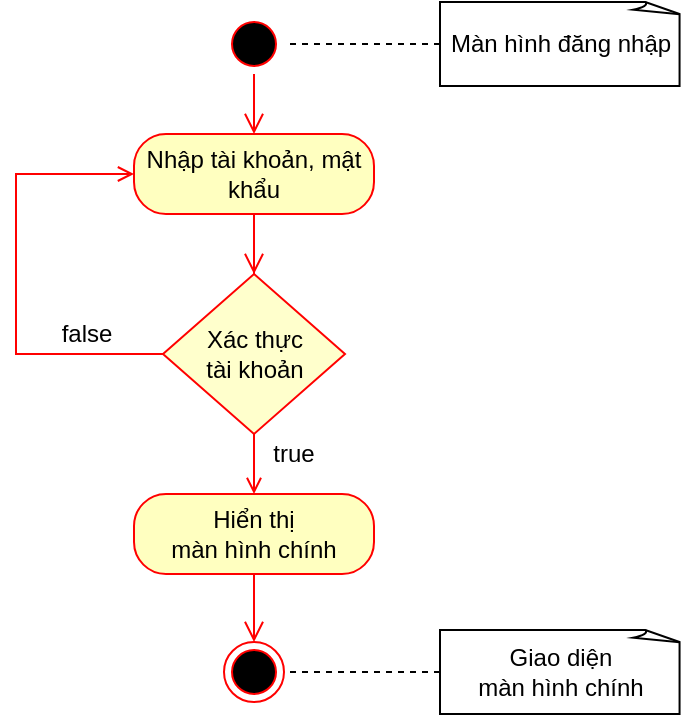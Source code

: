 <mxfile version="14.2.7" type="github" pages="4">
  <diagram id="SXfDxzFWt6EPNgV6SbXH" name="Đăng nhập">
    <mxGraphModel dx="813" dy="435" grid="0" gridSize="10" guides="1" tooltips="1" connect="1" arrows="1" fold="1" page="1" pageScale="1" pageWidth="827" pageHeight="1169" math="0" shadow="0">
      <root>
        <mxCell id="0" />
        <mxCell id="1" parent="0" />
        <mxCell id="aVLMBq3iaSL3DEeVHCtI-1" value="" style="ellipse;html=1;shape=startState;fillColor=#000000;strokeColor=#ff0000;" parent="1" vertex="1">
          <mxGeometry x="384" y="90" width="30" height="30" as="geometry" />
        </mxCell>
        <mxCell id="aVLMBq3iaSL3DEeVHCtI-2" value="" style="edgeStyle=orthogonalEdgeStyle;html=1;verticalAlign=bottom;endArrow=open;endSize=8;strokeColor=#ff0000;entryX=0.5;entryY=0;entryDx=0;entryDy=0;" parent="1" source="aVLMBq3iaSL3DEeVHCtI-1" target="aVLMBq3iaSL3DEeVHCtI-3" edge="1">
          <mxGeometry relative="1" as="geometry">
            <mxPoint x="399" y="120" as="targetPoint" />
          </mxGeometry>
        </mxCell>
        <mxCell id="aVLMBq3iaSL3DEeVHCtI-3" value="Nhập tài khoản, mật khẩu" style="rounded=1;whiteSpace=wrap;html=1;arcSize=40;fontColor=#000000;fillColor=#ffffc0;strokeColor=#ff0000;" parent="1" vertex="1">
          <mxGeometry x="339" y="150" width="120" height="40" as="geometry" />
        </mxCell>
        <mxCell id="aVLMBq3iaSL3DEeVHCtI-4" value="" style="edgeStyle=orthogonalEdgeStyle;html=1;verticalAlign=bottom;endArrow=open;endSize=8;strokeColor=#ff0000;" parent="1" source="aVLMBq3iaSL3DEeVHCtI-3" edge="1">
          <mxGeometry relative="1" as="geometry">
            <mxPoint x="399" y="220" as="targetPoint" />
          </mxGeometry>
        </mxCell>
        <mxCell id="aVLMBq3iaSL3DEeVHCtI-10" style="edgeStyle=orthogonalEdgeStyle;rounded=0;orthogonalLoop=1;jettySize=auto;html=1;endArrow=open;endFill=0;strokeColor=#FF0000;" parent="1" source="aVLMBq3iaSL3DEeVHCtI-9" target="aVLMBq3iaSL3DEeVHCtI-3" edge="1">
          <mxGeometry relative="1" as="geometry">
            <Array as="points">
              <mxPoint x="399" y="260" />
              <mxPoint x="280" y="260" />
              <mxPoint x="280" y="140" />
            </Array>
          </mxGeometry>
        </mxCell>
        <mxCell id="aVLMBq3iaSL3DEeVHCtI-15" style="edgeStyle=orthogonalEdgeStyle;rounded=0;orthogonalLoop=1;jettySize=auto;html=1;endArrow=open;endFill=0;strokeColor=#FF0000;" parent="1" edge="1">
          <mxGeometry relative="1" as="geometry">
            <mxPoint x="399" y="200" as="sourcePoint" />
            <mxPoint x="399" y="330" as="targetPoint" />
          </mxGeometry>
        </mxCell>
        <mxCell id="aVLMBq3iaSL3DEeVHCtI-9" value="&lt;div&gt;Xác thực&lt;/div&gt;&lt;div&gt;tài khoản&lt;/div&gt;" style="rhombus;whiteSpace=wrap;html=1;strokeColor=#FF0000;fillColor=#FFFFCC;" parent="1" vertex="1">
          <mxGeometry x="353.5" y="220" width="91" height="80" as="geometry" />
        </mxCell>
        <mxCell id="aVLMBq3iaSL3DEeVHCtI-12" value="false" style="text;html=1;strokeColor=none;fillColor=none;align=center;verticalAlign=middle;whiteSpace=wrap;rounded=0;" parent="1" vertex="1">
          <mxGeometry x="280" y="240" width="71" height="20" as="geometry" />
        </mxCell>
        <mxCell id="aVLMBq3iaSL3DEeVHCtI-16" value="true" style="text;html=1;strokeColor=none;fillColor=none;align=center;verticalAlign=middle;whiteSpace=wrap;rounded=0;" parent="1" vertex="1">
          <mxGeometry x="399" y="300" width="40" height="20" as="geometry" />
        </mxCell>
        <mxCell id="aVLMBq3iaSL3DEeVHCtI-17" value="&lt;div&gt;Hiển thị&lt;/div&gt;&lt;div&gt;màn hình chính&lt;/div&gt;" style="rounded=1;whiteSpace=wrap;html=1;arcSize=40;fontColor=#000000;fillColor=#ffffc0;strokeColor=#ff0000;" parent="1" vertex="1">
          <mxGeometry x="339" y="330" width="120" height="40" as="geometry" />
        </mxCell>
        <mxCell id="aVLMBq3iaSL3DEeVHCtI-18" value="" style="edgeStyle=orthogonalEdgeStyle;html=1;verticalAlign=bottom;endArrow=open;endSize=8;strokeColor=#ff0000;entryX=0.5;entryY=0;entryDx=0;entryDy=0;" parent="1" source="aVLMBq3iaSL3DEeVHCtI-17" target="aVLMBq3iaSL3DEeVHCtI-20" edge="1">
          <mxGeometry relative="1" as="geometry">
            <mxPoint x="399" y="540" as="targetPoint" />
          </mxGeometry>
        </mxCell>
        <mxCell id="aVLMBq3iaSL3DEeVHCtI-20" value="" style="ellipse;html=1;shape=endState;fillColor=#000000;strokeColor=#ff0000;" parent="1" vertex="1">
          <mxGeometry x="384" y="404" width="30" height="30" as="geometry" />
        </mxCell>
        <mxCell id="FUrpIMLGW_emZDDK9tnG-12" style="edgeStyle=orthogonalEdgeStyle;rounded=0;orthogonalLoop=1;jettySize=auto;html=1;endArrow=none;endFill=0;dashed=1;" edge="1" parent="1" source="FUrpIMLGW_emZDDK9tnG-11" target="aVLMBq3iaSL3DEeVHCtI-1">
          <mxGeometry relative="1" as="geometry" />
        </mxCell>
        <mxCell id="FUrpIMLGW_emZDDK9tnG-11" value="Màn hình đăng nhập" style="whiteSpace=wrap;html=1;shape=mxgraph.basic.document;perimeterSpacing=0;" vertex="1" parent="1">
          <mxGeometry x="492" y="84" width="121" height="42" as="geometry" />
        </mxCell>
        <mxCell id="FUrpIMLGW_emZDDK9tnG-15" style="edgeStyle=orthogonalEdgeStyle;rounded=0;orthogonalLoop=1;jettySize=auto;html=1;dashed=1;endArrow=none;endFill=0;" edge="1" parent="1" source="FUrpIMLGW_emZDDK9tnG-14" target="aVLMBq3iaSL3DEeVHCtI-20">
          <mxGeometry relative="1" as="geometry" />
        </mxCell>
        <mxCell id="FUrpIMLGW_emZDDK9tnG-14" value="Giao diện&lt;br&gt;màn hình chính" style="whiteSpace=wrap;html=1;shape=mxgraph.basic.document;perimeterSpacing=0;" vertex="1" parent="1">
          <mxGeometry x="492" y="398" width="121" height="42" as="geometry" />
        </mxCell>
      </root>
    </mxGraphModel>
  </diagram>
  <diagram id="2ThCdBVcW8lgydykFIcz" name="đăng xuất">
    <mxGraphModel dx="981" dy="526" grid="0" gridSize="10" guides="1" tooltips="1" connect="1" arrows="1" fold="1" page="1" pageScale="1" pageWidth="827" pageHeight="1169" math="0" shadow="0">
      <root>
        <mxCell id="VKb3eYI90odOWDq8hzrA-0" />
        <mxCell id="VKb3eYI90odOWDq8hzrA-1" parent="VKb3eYI90odOWDq8hzrA-0" />
        <mxCell id="JVyGv4h9Akxs4etBbPEn-0" value="" style="ellipse;html=1;shape=startState;fillColor=#000000;strokeColor=#ff0000;" parent="VKb3eYI90odOWDq8hzrA-1" vertex="1">
          <mxGeometry x="384" y="90" width="30" height="30" as="geometry" />
        </mxCell>
        <mxCell id="JVyGv4h9Akxs4etBbPEn-1" value="" style="edgeStyle=orthogonalEdgeStyle;html=1;verticalAlign=bottom;endArrow=open;endSize=8;strokeColor=#ff0000;entryX=0.5;entryY=0;entryDx=0;entryDy=0;" parent="VKb3eYI90odOWDq8hzrA-1" source="JVyGv4h9Akxs4etBbPEn-0" target="JVyGv4h9Akxs4etBbPEn-2" edge="1">
          <mxGeometry relative="1" as="geometry">
            <mxPoint x="399" y="120" as="targetPoint" />
          </mxGeometry>
        </mxCell>
        <mxCell id="JVyGv4h9Akxs4etBbPEn-2" value="Yêu cầu đăng xuất" style="rounded=1;whiteSpace=wrap;html=1;arcSize=40;fontColor=#000000;fillColor=#ffffc0;strokeColor=#ff0000;" parent="VKb3eYI90odOWDq8hzrA-1" vertex="1">
          <mxGeometry x="339" y="150" width="120" height="40" as="geometry" />
        </mxCell>
        <mxCell id="JVyGv4h9Akxs4etBbPEn-3" value="" style="edgeStyle=orthogonalEdgeStyle;html=1;verticalAlign=bottom;endArrow=open;endSize=8;strokeColor=#ff0000;" parent="VKb3eYI90odOWDq8hzrA-1" source="JVyGv4h9Akxs4etBbPEn-2" edge="1">
          <mxGeometry relative="1" as="geometry">
            <mxPoint x="399" y="220" as="targetPoint" />
          </mxGeometry>
        </mxCell>
        <mxCell id="JVyGv4h9Akxs4etBbPEn-4" style="edgeStyle=orthogonalEdgeStyle;rounded=0;orthogonalLoop=1;jettySize=auto;html=1;endArrow=open;endFill=0;strokeColor=#FF0000;" parent="VKb3eYI90odOWDq8hzrA-1" source="JVyGv4h9Akxs4etBbPEn-6" target="9BdbRsIAVsdQJA4tyHgx-0" edge="1">
          <mxGeometry relative="1" as="geometry">
            <Array as="points">
              <mxPoint x="283" y="260" />
              <mxPoint x="283" y="260" />
            </Array>
            <mxPoint x="204" y="293" as="targetPoint" />
          </mxGeometry>
        </mxCell>
        <mxCell id="JVyGv4h9Akxs4etBbPEn-5" style="edgeStyle=orthogonalEdgeStyle;rounded=0;orthogonalLoop=1;jettySize=auto;html=1;endArrow=open;endFill=0;strokeColor=#FF0000;" parent="VKb3eYI90odOWDq8hzrA-1" target="JVyGv4h9Akxs4etBbPEn-8" edge="1">
          <mxGeometry relative="1" as="geometry">
            <mxPoint x="399" y="200" as="sourcePoint" />
          </mxGeometry>
        </mxCell>
        <mxCell id="JVyGv4h9Akxs4etBbPEn-6" value="&lt;div&gt;Xác nhận&lt;/div&gt;" style="rhombus;whiteSpace=wrap;html=1;strokeColor=#FF0000;fillColor=#FFFFCC;" parent="VKb3eYI90odOWDq8hzrA-1" vertex="1">
          <mxGeometry x="353.5" y="220" width="91" height="80" as="geometry" />
        </mxCell>
        <mxCell id="JVyGv4h9Akxs4etBbPEn-7" value="false" style="text;html=1;strokeColor=none;fillColor=none;align=center;verticalAlign=middle;whiteSpace=wrap;rounded=0;" parent="VKb3eYI90odOWDq8hzrA-1" vertex="1">
          <mxGeometry x="280" y="240" width="71" height="20" as="geometry" />
        </mxCell>
        <mxCell id="VUopEqzdjNdyz7Kx1UwM-0" style="edgeStyle=orthogonalEdgeStyle;rounded=0;orthogonalLoop=1;jettySize=auto;html=1;startSize=7;endArrow=open;endFill=0;endSize=8;strokeColor=#FF0000;" parent="VKb3eYI90odOWDq8hzrA-1" source="JVyGv4h9Akxs4etBbPEn-8" target="JVyGv4h9Akxs4etBbPEn-11" edge="1">
          <mxGeometry relative="1" as="geometry" />
        </mxCell>
        <mxCell id="JVyGv4h9Akxs4etBbPEn-8" value="Đóng màn hình chính" style="rounded=1;whiteSpace=wrap;html=1;arcSize=40;fontColor=#000000;fillColor=#ffffc0;strokeColor=#ff0000;" parent="VKb3eYI90odOWDq8hzrA-1" vertex="1">
          <mxGeometry x="339" y="330" width="120" height="40" as="geometry" />
        </mxCell>
        <mxCell id="JVyGv4h9Akxs4etBbPEn-10" value="true" style="text;html=1;strokeColor=none;fillColor=none;align=center;verticalAlign=middle;whiteSpace=wrap;rounded=0;" parent="VKb3eYI90odOWDq8hzrA-1" vertex="1">
          <mxGeometry x="399" y="300" width="40" height="20" as="geometry" />
        </mxCell>
        <mxCell id="JVyGv4h9Akxs4etBbPEn-11" value="&lt;div&gt;Hiển thị&lt;/div&gt;&lt;div&gt;màn hình đăng nhập&lt;/div&gt;" style="rounded=1;whiteSpace=wrap;html=1;arcSize=40;fontColor=#000000;fillColor=#ffffc0;strokeColor=#ff0000;" parent="VKb3eYI90odOWDq8hzrA-1" vertex="1">
          <mxGeometry x="339" y="400" width="120" height="40" as="geometry" />
        </mxCell>
        <mxCell id="JVyGv4h9Akxs4etBbPEn-12" value="" style="edgeStyle=orthogonalEdgeStyle;html=1;verticalAlign=bottom;endArrow=open;endSize=8;strokeColor=#ff0000;entryX=0.5;entryY=0;entryDx=0;entryDy=0;" parent="VKb3eYI90odOWDq8hzrA-1" source="JVyGv4h9Akxs4etBbPEn-11" target="JVyGv4h9Akxs4etBbPEn-13" edge="1">
          <mxGeometry relative="1" as="geometry">
            <mxPoint x="399" y="540" as="targetPoint" />
          </mxGeometry>
        </mxCell>
        <mxCell id="JVyGv4h9Akxs4etBbPEn-13" value="" style="ellipse;html=1;shape=endState;fillColor=#000000;strokeColor=#ff0000;" parent="VKb3eYI90odOWDq8hzrA-1" vertex="1">
          <mxGeometry x="384" y="480" width="30" height="30" as="geometry" />
        </mxCell>
        <mxCell id="9BdbRsIAVsdQJA4tyHgx-0" value="" style="ellipse;html=1;shape=endState;fillColor=#000000;strokeColor=#ff0000;" parent="VKb3eYI90odOWDq8hzrA-1" vertex="1">
          <mxGeometry x="248" y="245" width="30" height="30" as="geometry" />
        </mxCell>
        <mxCell id="ABKSC8zw2eBV7R7cMzVM-0" style="edgeStyle=orthogonalEdgeStyle;rounded=0;orthogonalLoop=1;jettySize=auto;html=1;dashed=1;endArrow=none;endFill=0;" edge="1" source="ABKSC8zw2eBV7R7cMzVM-1" parent="VKb3eYI90odOWDq8hzrA-1" target="JVyGv4h9Akxs4etBbPEn-0">
          <mxGeometry relative="1" as="geometry">
            <mxPoint x="414" y="105" as="targetPoint" />
          </mxGeometry>
        </mxCell>
        <mxCell id="ABKSC8zw2eBV7R7cMzVM-1" value="Giao diện&lt;br&gt;màn hình chính" style="whiteSpace=wrap;html=1;shape=mxgraph.basic.document;perimeterSpacing=0;" vertex="1" parent="VKb3eYI90odOWDq8hzrA-1">
          <mxGeometry x="492" y="84" width="121" height="42" as="geometry" />
        </mxCell>
        <mxCell id="ABKSC8zw2eBV7R7cMzVM-2" style="edgeStyle=orthogonalEdgeStyle;rounded=0;orthogonalLoop=1;jettySize=auto;html=1;dashed=1;endArrow=none;endFill=0;" edge="1" source="ABKSC8zw2eBV7R7cMzVM-3" parent="VKb3eYI90odOWDq8hzrA-1" target="9BdbRsIAVsdQJA4tyHgx-0">
          <mxGeometry relative="1" as="geometry">
            <mxPoint x="202" y="275" as="targetPoint" />
          </mxGeometry>
        </mxCell>
        <mxCell id="ABKSC8zw2eBV7R7cMzVM-3" value="Giao diện&lt;br&gt;màn hình chính" style="whiteSpace=wrap;html=1;shape=mxgraph.basic.document;perimeterSpacing=0;" vertex="1" parent="VKb3eYI90odOWDq8hzrA-1">
          <mxGeometry x="182" y="169" width="121" height="42" as="geometry" />
        </mxCell>
        <mxCell id="obAeJK-gJuym5qvXmxRM-0" style="edgeStyle=orthogonalEdgeStyle;rounded=0;orthogonalLoop=1;jettySize=auto;html=1;endArrow=none;endFill=0;dashed=1;" edge="1" source="obAeJK-gJuym5qvXmxRM-1" parent="VKb3eYI90odOWDq8hzrA-1" target="JVyGv4h9Akxs4etBbPEn-13">
          <mxGeometry relative="1" as="geometry">
            <mxPoint x="414" y="495" as="targetPoint" />
          </mxGeometry>
        </mxCell>
        <mxCell id="obAeJK-gJuym5qvXmxRM-1" value="Màn hình đăng nhập" style="whiteSpace=wrap;html=1;shape=mxgraph.basic.document;perimeterSpacing=0;" vertex="1" parent="VKb3eYI90odOWDq8hzrA-1">
          <mxGeometry x="492" y="474" width="121" height="42" as="geometry" />
        </mxCell>
      </root>
    </mxGraphModel>
  </diagram>
  <diagram id="fsC4OUiCiGQ5-9XXmc77" name="nhập kho">
    <mxGraphModel dx="1422" dy="762" grid="0" gridSize="10" guides="1" tooltips="1" connect="1" arrows="1" fold="1" page="1" pageScale="1" pageWidth="827" pageHeight="1169" math="0" shadow="0">
      <root>
        <mxCell id="KzRlcFGy_p1mks7pCotf-0" />
        <mxCell id="KzRlcFGy_p1mks7pCotf-1" parent="KzRlcFGy_p1mks7pCotf-0" />
        <mxCell id="ZN7FRKLO2KFKg5gAmkuc-0" value="" style="ellipse;html=1;shape=startState;fillColor=#000000;strokeColor=#ff0000;" parent="KzRlcFGy_p1mks7pCotf-1" vertex="1">
          <mxGeometry x="399" y="40" width="30" height="30" as="geometry" />
        </mxCell>
        <mxCell id="ZN7FRKLO2KFKg5gAmkuc-1" value="" style="edgeStyle=orthogonalEdgeStyle;html=1;verticalAlign=bottom;endArrow=open;endSize=8;strokeColor=#ff0000;" parent="KzRlcFGy_p1mks7pCotf-1" source="ZN7FRKLO2KFKg5gAmkuc-0" edge="1">
          <mxGeometry relative="1" as="geometry">
            <mxPoint x="414" y="130" as="targetPoint" />
          </mxGeometry>
        </mxCell>
        <mxCell id="7b81foarZID0chaN3GAX-4" style="edgeStyle=orthogonalEdgeStyle;rounded=0;orthogonalLoop=1;jettySize=auto;html=1;startSize=7;endArrow=open;endFill=0;endSize=8;strokeColor=#FF0000;" parent="KzRlcFGy_p1mks7pCotf-1" source="ZN7FRKLO2KFKg5gAmkuc-2" target="ZN7FRKLO2KFKg5gAmkuc-7" edge="1">
          <mxGeometry relative="1" as="geometry" />
        </mxCell>
        <mxCell id="ZN7FRKLO2KFKg5gAmkuc-2" value="Nhập thông tin vào form nhập tài sản" style="rounded=1;whiteSpace=wrap;html=1;arcSize=40;fontColor=#000000;fillColor=#ffffc0;strokeColor=#ff0000;" parent="KzRlcFGy_p1mks7pCotf-1" vertex="1">
          <mxGeometry x="354" y="130" width="120" height="40" as="geometry" />
        </mxCell>
        <mxCell id="ZN7FRKLO2KFKg5gAmkuc-3" value="" style="edgeStyle=orthogonalEdgeStyle;html=1;verticalAlign=bottom;endArrow=open;endSize=8;strokeColor=#ff0000;" parent="KzRlcFGy_p1mks7pCotf-1" source="ZN7FRKLO2KFKg5gAmkuc-2" edge="1" target="ZN7FRKLO2KFKg5gAmkuc-4">
          <mxGeometry relative="1" as="geometry">
            <mxPoint x="414" y="207" as="targetPoint" />
          </mxGeometry>
        </mxCell>
        <mxCell id="ZN7FRKLO2KFKg5gAmkuc-10" style="edgeStyle=orthogonalEdgeStyle;rounded=0;orthogonalLoop=1;jettySize=auto;html=1;startSize=7;endArrow=open;endFill=0;endSize=8;strokeColor=#FF0000;" parent="KzRlcFGy_p1mks7pCotf-1" source="ZN7FRKLO2KFKg5gAmkuc-4" target="ZN7FRKLO2KFKg5gAmkuc-8" edge="1">
          <mxGeometry relative="1" as="geometry" />
        </mxCell>
        <mxCell id="OqbOlSV6gEsCgHNFlhgw-11" style="edgeStyle=orthogonalEdgeStyle;rounded=0;orthogonalLoop=1;jettySize=auto;html=1;startArrow=none;startFill=0;endArrow=open;endFill=0;strokeColor=#FF0000;endSize=8;" edge="1" parent="KzRlcFGy_p1mks7pCotf-1" source="ZN7FRKLO2KFKg5gAmkuc-4" target="OqbOlSV6gEsCgHNFlhgw-8">
          <mxGeometry relative="1" as="geometry" />
        </mxCell>
        <mxCell id="ZN7FRKLO2KFKg5gAmkuc-4" value="Kiểm tra&lt;br&gt;mã tài sản" style="rhombus;whiteSpace=wrap;html=1;fillColor=#ffffc0;strokeColor=#ff0000;" parent="KzRlcFGy_p1mks7pCotf-1" vertex="1">
          <mxGeometry x="369.5" y="215" width="89" height="70" as="geometry" />
        </mxCell>
        <mxCell id="ZN7FRKLO2KFKg5gAmkuc-7" value="" style="ellipse;html=1;shape=endState;fillColor=#000000;strokeColor=#ff0000;" parent="KzRlcFGy_p1mks7pCotf-1" vertex="1">
          <mxGeometry x="550" y="235" width="30" height="30" as="geometry" />
        </mxCell>
        <mxCell id="7b81foarZID0chaN3GAX-5" style="edgeStyle=orthogonalEdgeStyle;rounded=0;orthogonalLoop=1;jettySize=auto;html=1;startSize=7;endArrow=open;endFill=0;endSize=8;strokeColor=#FF0000;" parent="KzRlcFGy_p1mks7pCotf-1" source="ZN7FRKLO2KFKg5gAmkuc-8" target="ZN7FRKLO2KFKg5gAmkuc-7" edge="1">
          <mxGeometry relative="1" as="geometry" />
        </mxCell>
        <mxCell id="ZN7FRKLO2KFKg5gAmkuc-8" value="Lưu thông tin đã&lt;br&gt;nhập vào CSDL" style="rounded=1;whiteSpace=wrap;html=1;arcSize=40;fontColor=#000000;fillColor=#ffffc0;strokeColor=#ff0000;" parent="KzRlcFGy_p1mks7pCotf-1" vertex="1">
          <mxGeometry x="354" y="320" width="120" height="40" as="geometry" />
        </mxCell>
        <mxCell id="ZN7FRKLO2KFKg5gAmkuc-9" value="" style="edgeStyle=orthogonalEdgeStyle;html=1;verticalAlign=bottom;endArrow=open;endSize=8;strokeColor=#ff0000;" parent="KzRlcFGy_p1mks7pCotf-1" source="ZN7FRKLO2KFKg5gAmkuc-8" edge="1" target="7b81foarZID0chaN3GAX-1">
          <mxGeometry relative="1" as="geometry">
            <mxPoint x="414" y="420" as="targetPoint" />
            <Array as="points" />
          </mxGeometry>
        </mxCell>
        <mxCell id="ZN7FRKLO2KFKg5gAmkuc-11" value="Chưa tồn tại" style="text;html=1;strokeColor=none;fillColor=none;align=center;verticalAlign=middle;whiteSpace=wrap;rounded=0;" parent="KzRlcFGy_p1mks7pCotf-1" vertex="1">
          <mxGeometry x="410" y="290" width="81" height="20" as="geometry" />
        </mxCell>
        <mxCell id="7b81foarZID0chaN3GAX-7" style="edgeStyle=orthogonalEdgeStyle;rounded=0;orthogonalLoop=1;jettySize=auto;html=1;entryX=1;entryY=0.5;entryDx=0;entryDy=0;startSize=7;endArrow=open;endFill=0;endSize=8;strokeColor=#FF0000;" parent="KzRlcFGy_p1mks7pCotf-1" source="7b81foarZID0chaN3GAX-1" target="7b81foarZID0chaN3GAX-3" edge="1">
          <mxGeometry relative="1" as="geometry">
            <Array as="points">
              <mxPoint x="568" y="437" />
              <mxPoint x="568" y="532" />
            </Array>
          </mxGeometry>
        </mxCell>
        <mxCell id="7b81foarZID0chaN3GAX-1" value="Hiển thị danh sách các tài sản đã nhập" style="rounded=1;whiteSpace=wrap;html=1;arcSize=40;fontColor=#000000;fillColor=#ffffc0;strokeColor=#ff0000;" parent="KzRlcFGy_p1mks7pCotf-1" vertex="1">
          <mxGeometry x="355" y="417" width="120" height="40" as="geometry" />
        </mxCell>
        <mxCell id="7b81foarZID0chaN3GAX-2" value="" style="edgeStyle=orthogonalEdgeStyle;html=1;verticalAlign=bottom;endArrow=open;endSize=8;strokeColor=#ff0000;" parent="KzRlcFGy_p1mks7pCotf-1" source="7b81foarZID0chaN3GAX-1" edge="1">
          <mxGeometry relative="1" as="geometry">
            <mxPoint x="415" y="517" as="targetPoint" />
          </mxGeometry>
        </mxCell>
        <mxCell id="7b81foarZID0chaN3GAX-3" value="" style="ellipse;html=1;shape=endState;fillColor=#000000;strokeColor=#ff0000;" parent="KzRlcFGy_p1mks7pCotf-1" vertex="1">
          <mxGeometry x="400" y="517" width="30" height="30" as="geometry" />
        </mxCell>
        <mxCell id="7b81foarZID0chaN3GAX-8" value="hủy" style="text;html=1;strokeColor=none;fillColor=none;align=center;verticalAlign=middle;whiteSpace=wrap;rounded=0;" parent="KzRlcFGy_p1mks7pCotf-1" vertex="1">
          <mxGeometry x="477" y="128" width="40" height="20" as="geometry" />
        </mxCell>
        <mxCell id="7b81foarZID0chaN3GAX-9" value="hủy" style="text;html=1;strokeColor=none;fillColor=none;align=center;verticalAlign=middle;whiteSpace=wrap;rounded=0;" parent="KzRlcFGy_p1mks7pCotf-1" vertex="1">
          <mxGeometry x="477" y="320" width="40" height="20" as="geometry" />
        </mxCell>
        <mxCell id="7b81foarZID0chaN3GAX-11" value="hủy" style="text;html=1;strokeColor=none;fillColor=none;align=center;verticalAlign=middle;whiteSpace=wrap;rounded=0;" parent="KzRlcFGy_p1mks7pCotf-1" vertex="1">
          <mxGeometry x="478" y="417" width="40" height="20" as="geometry" />
        </mxCell>
        <mxCell id="OqbOlSV6gEsCgHNFlhgw-0" style="edgeStyle=orthogonalEdgeStyle;rounded=0;orthogonalLoop=1;jettySize=auto;html=1;endArrow=none;endFill=0;dashed=1;" edge="1" source="OqbOlSV6gEsCgHNFlhgw-1" parent="KzRlcFGy_p1mks7pCotf-1" target="ZN7FRKLO2KFKg5gAmkuc-0">
          <mxGeometry relative="1" as="geometry">
            <mxPoint x="429" y="43" as="targetPoint" />
          </mxGeometry>
        </mxCell>
        <mxCell id="OqbOlSV6gEsCgHNFlhgw-1" value="Giao diện&lt;br&gt;nhập tài sản" style="whiteSpace=wrap;html=1;shape=mxgraph.basic.document;perimeterSpacing=0;" vertex="1" parent="KzRlcFGy_p1mks7pCotf-1">
          <mxGeometry x="230" y="34" width="121" height="42" as="geometry" />
        </mxCell>
        <mxCell id="OqbOlSV6gEsCgHNFlhgw-2" style="edgeStyle=orthogonalEdgeStyle;rounded=0;orthogonalLoop=1;jettySize=auto;html=1;endArrow=none;endFill=0;dashed=1;" edge="1" parent="KzRlcFGy_p1mks7pCotf-1" source="OqbOlSV6gEsCgHNFlhgw-3">
          <mxGeometry relative="1" as="geometry">
            <mxPoint x="580" y="251" as="targetPoint" />
          </mxGeometry>
        </mxCell>
        <mxCell id="OqbOlSV6gEsCgHNFlhgw-3" value="Giao diện&lt;br&gt;nhập tài sản" style="whiteSpace=wrap;html=1;shape=mxgraph.basic.document;perimeterSpacing=0;" vertex="1" parent="KzRlcFGy_p1mks7pCotf-1">
          <mxGeometry x="642" y="230" width="121" height="42" as="geometry" />
        </mxCell>
        <mxCell id="OqbOlSV6gEsCgHNFlhgw-4" style="edgeStyle=orthogonalEdgeStyle;rounded=0;orthogonalLoop=1;jettySize=auto;html=1;endArrow=none;endFill=0;dashed=1;" edge="1" source="OqbOlSV6gEsCgHNFlhgw-5" parent="KzRlcFGy_p1mks7pCotf-1" target="7b81foarZID0chaN3GAX-3">
          <mxGeometry relative="1" as="geometry">
            <mxPoint x="134" y="526" as="targetPoint" />
          </mxGeometry>
        </mxCell>
        <mxCell id="OqbOlSV6gEsCgHNFlhgw-5" value="Giao diện&lt;br&gt;quản lý tài sản" style="whiteSpace=wrap;html=1;shape=mxgraph.basic.document;perimeterSpacing=0;" vertex="1" parent="KzRlcFGy_p1mks7pCotf-1">
          <mxGeometry x="221" y="511" width="121" height="42" as="geometry" />
        </mxCell>
        <mxCell id="OqbOlSV6gEsCgHNFlhgw-15" style="edgeStyle=orthogonalEdgeStyle;rounded=0;orthogonalLoop=1;jettySize=auto;html=1;startArrow=none;startFill=0;endArrow=open;endFill=0;endSize=8;strokeColor=#FF0000;" edge="1" parent="KzRlcFGy_p1mks7pCotf-1" source="OqbOlSV6gEsCgHNFlhgw-8" target="OqbOlSV6gEsCgHNFlhgw-14">
          <mxGeometry relative="1" as="geometry" />
        </mxCell>
        <mxCell id="OqbOlSV6gEsCgHNFlhgw-8" value="Hiển thị giao diện&lt;br&gt;cập nhật tài sản" style="rounded=1;whiteSpace=wrap;html=1;arcSize=40;fontColor=#000000;fillColor=#ffffc0;strokeColor=#ff0000;" vertex="1" parent="KzRlcFGy_p1mks7pCotf-1">
          <mxGeometry x="194" y="320" width="120" height="40" as="geometry" />
        </mxCell>
        <mxCell id="OqbOlSV6gEsCgHNFlhgw-13" value="Đã tồn tại" style="text;html=1;strokeColor=none;fillColor=none;align=center;verticalAlign=middle;whiteSpace=wrap;rounded=0;" vertex="1" parent="KzRlcFGy_p1mks7pCotf-1">
          <mxGeometry x="270" y="232" width="81" height="20" as="geometry" />
        </mxCell>
        <mxCell id="OqbOlSV6gEsCgHNFlhgw-14" value="" style="ellipse;html=1;shape=endState;fillColor=#000000;strokeColor=#ff0000;" vertex="1" parent="KzRlcFGy_p1mks7pCotf-1">
          <mxGeometry x="239" y="407" width="30" height="30" as="geometry" />
        </mxCell>
        <mxCell id="OqbOlSV6gEsCgHNFlhgw-16" style="edgeStyle=orthogonalEdgeStyle;rounded=0;orthogonalLoop=1;jettySize=auto;html=1;endArrow=none;endFill=0;dashed=1;" edge="1" source="OqbOlSV6gEsCgHNFlhgw-17" parent="KzRlcFGy_p1mks7pCotf-1">
          <mxGeometry relative="1" as="geometry">
            <mxPoint x="239" y="422" as="targetPoint" />
          </mxGeometry>
        </mxCell>
        <mxCell id="OqbOlSV6gEsCgHNFlhgw-17" value="Giao diện&lt;br&gt;cập nhật tài sản" style="whiteSpace=wrap;html=1;shape=mxgraph.basic.document;perimeterSpacing=0;" vertex="1" parent="KzRlcFGy_p1mks7pCotf-1">
          <mxGeometry x="60" y="401" width="121" height="42" as="geometry" />
        </mxCell>
      </root>
    </mxGraphModel>
  </diagram>
  <diagram id="cA7PFItLATUJArJcWryA" name="sửa chữa bảo trì">
    <mxGraphModel dx="813" dy="435" grid="0" gridSize="10" guides="1" tooltips="1" connect="1" arrows="1" fold="1" page="1" pageScale="1" pageWidth="827" pageHeight="1169" math="0" shadow="0">
      <root>
        <mxCell id="KL3OqLn7g7_gcrAixc3D-0" />
        <mxCell id="KL3OqLn7g7_gcrAixc3D-1" parent="KL3OqLn7g7_gcrAixc3D-0" />
        <mxCell id="ZgQ928lPOX_go6CrriOx-1" value="" style="ellipse;html=1;shape=startState;fillColor=#000000;strokeColor=#ff0000;" parent="KL3OqLn7g7_gcrAixc3D-1" vertex="1">
          <mxGeometry x="406" y="49" width="30" height="30" as="geometry" />
        </mxCell>
        <mxCell id="ZgQ928lPOX_go6CrriOx-2" value="" style="edgeStyle=orthogonalEdgeStyle;html=1;verticalAlign=bottom;endArrow=open;endSize=8;strokeColor=#ff0000;" parent="KL3OqLn7g7_gcrAixc3D-1" source="ZgQ928lPOX_go6CrriOx-1" edge="1" target="8qF0ROKN5n-ynDB-FRac-2">
          <mxGeometry relative="1" as="geometry">
            <mxPoint x="414" y="140" as="targetPoint" />
          </mxGeometry>
        </mxCell>
        <mxCell id="M34pdy9g-xqbzapxH6ho-4" style="edgeStyle=orthogonalEdgeStyle;rounded=0;orthogonalLoop=1;jettySize=auto;html=1;startSize=7;endArrow=open;endFill=0;endSize=8;strokeColor=#FF0000;" parent="KL3OqLn7g7_gcrAixc3D-1" source="8qF0ROKN5n-ynDB-FRac-2" target="M34pdy9g-xqbzapxH6ho-1" edge="1">
          <mxGeometry relative="1" as="geometry" />
        </mxCell>
        <mxCell id="8qF0ROKN5n-ynDB-FRac-2" value="Nhập mã tài sản" style="rounded=1;whiteSpace=wrap;html=1;arcSize=40;fontColor=#000000;fillColor=#ffffc0;strokeColor=#ff0000;" parent="KL3OqLn7g7_gcrAixc3D-1" vertex="1">
          <mxGeometry x="361" y="139" width="120" height="40" as="geometry" />
        </mxCell>
        <mxCell id="8qF0ROKN5n-ynDB-FRac-3" value="" style="edgeStyle=orthogonalEdgeStyle;html=1;verticalAlign=bottom;endArrow=open;endSize=8;strokeColor=#ff0000;" parent="KL3OqLn7g7_gcrAixc3D-1" source="8qF0ROKN5n-ynDB-FRac-2" edge="1">
          <mxGeometry relative="1" as="geometry">
            <mxPoint x="421" y="239" as="targetPoint" />
          </mxGeometry>
        </mxCell>
        <mxCell id="8qF0ROKN5n-ynDB-FRac-12" style="edgeStyle=orthogonalEdgeStyle;rounded=0;orthogonalLoop=1;jettySize=auto;html=1;startSize=7;endArrow=open;endFill=0;endSize=8;strokeColor=#FF0000;" parent="KL3OqLn7g7_gcrAixc3D-1" source="8qF0ROKN5n-ynDB-FRac-7" target="8qF0ROKN5n-ynDB-FRac-10" edge="1">
          <mxGeometry relative="1" as="geometry" />
        </mxCell>
        <mxCell id="8qF0ROKN5n-ynDB-FRac-7" value="Tồn tại?" style="rhombus;whiteSpace=wrap;html=1;fillColor=#ffffc0;strokeColor=#ff0000;" parent="KL3OqLn7g7_gcrAixc3D-1" vertex="1">
          <mxGeometry x="381" y="239" width="80" height="40" as="geometry" />
        </mxCell>
        <mxCell id="8qF0ROKN5n-ynDB-FRac-8" value="no" style="edgeStyle=orthogonalEdgeStyle;html=1;align=left;verticalAlign=bottom;endArrow=open;endSize=8;strokeColor=#ff0000;entryX=1;entryY=0.5;entryDx=0;entryDy=0;" parent="KL3OqLn7g7_gcrAixc3D-1" source="8qF0ROKN5n-ynDB-FRac-7" target="8qF0ROKN5n-ynDB-FRac-2" edge="1">
          <mxGeometry x="-1" relative="1" as="geometry">
            <mxPoint x="557" y="259" as="targetPoint" />
            <Array as="points">
              <mxPoint x="527" y="259" />
              <mxPoint x="527" y="159" />
            </Array>
          </mxGeometry>
        </mxCell>
        <mxCell id="M34pdy9g-xqbzapxH6ho-3" style="edgeStyle=orthogonalEdgeStyle;rounded=0;orthogonalLoop=1;jettySize=auto;html=1;startSize=7;endArrow=open;endFill=0;endSize=8;strokeColor=#FF0000;" parent="KL3OqLn7g7_gcrAixc3D-1" source="8qF0ROKN5n-ynDB-FRac-10" target="M34pdy9g-xqbzapxH6ho-1" edge="1">
          <mxGeometry relative="1" as="geometry" />
        </mxCell>
        <mxCell id="8qF0ROKN5n-ynDB-FRac-10" value="Nhập thông tin vào form sửa chữa bảo trì" style="rounded=1;whiteSpace=wrap;html=1;arcSize=40;fontColor=#000000;fillColor=#ffffc0;strokeColor=#ff0000;" parent="KL3OqLn7g7_gcrAixc3D-1" vertex="1">
          <mxGeometry x="361" y="339" width="120" height="40" as="geometry" />
        </mxCell>
        <mxCell id="8qF0ROKN5n-ynDB-FRac-11" value="" style="edgeStyle=orthogonalEdgeStyle;html=1;verticalAlign=bottom;endArrow=open;endSize=8;strokeColor=#ff0000;" parent="KL3OqLn7g7_gcrAixc3D-1" source="8qF0ROKN5n-ynDB-FRac-10" edge="1">
          <mxGeometry relative="1" as="geometry">
            <mxPoint x="421" y="439" as="targetPoint" />
          </mxGeometry>
        </mxCell>
        <mxCell id="8qF0ROKN5n-ynDB-FRac-13" value="yes" style="text;html=1;strokeColor=none;fillColor=none;align=center;verticalAlign=middle;whiteSpace=wrap;rounded=0;" parent="KL3OqLn7g7_gcrAixc3D-1" vertex="1">
          <mxGeometry x="421" y="289" width="40" height="20" as="geometry" />
        </mxCell>
        <mxCell id="M34pdy9g-xqbzapxH6ho-2" style="edgeStyle=orthogonalEdgeStyle;rounded=0;orthogonalLoop=1;jettySize=auto;html=1;startSize=7;endArrow=open;endFill=0;endSize=8;strokeColor=#FF0000;" parent="KL3OqLn7g7_gcrAixc3D-1" source="8qF0ROKN5n-ynDB-FRac-14" target="M34pdy9g-xqbzapxH6ho-1" edge="1">
          <mxGeometry relative="1" as="geometry" />
        </mxCell>
        <mxCell id="8qF0ROKN5n-ynDB-FRac-14" value="Lưu bản ghi &lt;br&gt;sửa chữa bảo trì" style="rounded=1;whiteSpace=wrap;html=1;arcSize=40;fontColor=#000000;fillColor=#ffffc0;strokeColor=#ff0000;" parent="KL3OqLn7g7_gcrAixc3D-1" vertex="1">
          <mxGeometry x="361" y="439" width="120" height="40" as="geometry" />
        </mxCell>
        <mxCell id="8qF0ROKN5n-ynDB-FRac-15" value="" style="edgeStyle=orthogonalEdgeStyle;html=1;verticalAlign=bottom;endArrow=open;endSize=8;strokeColor=#ff0000;" parent="KL3OqLn7g7_gcrAixc3D-1" source="8qF0ROKN5n-ynDB-FRac-14" edge="1">
          <mxGeometry relative="1" as="geometry">
            <mxPoint x="421" y="539" as="targetPoint" />
          </mxGeometry>
        </mxCell>
        <mxCell id="M34pdy9g-xqbzapxH6ho-0" value="" style="ellipse;html=1;shape=endState;fillColor=#000000;strokeColor=#ff0000;" parent="KL3OqLn7g7_gcrAixc3D-1" vertex="1">
          <mxGeometry x="406" y="539" width="30" height="30" as="geometry" />
        </mxCell>
        <mxCell id="M34pdy9g-xqbzapxH6ho-1" value="" style="ellipse;html=1;shape=endState;fillColor=#000000;strokeColor=#ff0000;" parent="KL3OqLn7g7_gcrAixc3D-1" vertex="1">
          <mxGeometry x="247" y="244" width="30" height="30" as="geometry" />
        </mxCell>
        <mxCell id="pmG9apYpjhYdcchL_fUL-1" value="hủy" style="text;html=1;strokeColor=none;fillColor=none;align=center;verticalAlign=middle;whiteSpace=wrap;rounded=0;" parent="KL3OqLn7g7_gcrAixc3D-1" vertex="1">
          <mxGeometry x="277" y="139" width="40" height="20" as="geometry" />
        </mxCell>
        <mxCell id="pmG9apYpjhYdcchL_fUL-2" value="hủy" style="text;html=1;strokeColor=none;fillColor=none;align=center;verticalAlign=middle;whiteSpace=wrap;rounded=0;" parent="KL3OqLn7g7_gcrAixc3D-1" vertex="1">
          <mxGeometry x="277" y="339" width="40" height="20" as="geometry" />
        </mxCell>
        <mxCell id="pmG9apYpjhYdcchL_fUL-3" value="hủy" style="text;html=1;strokeColor=none;fillColor=none;align=center;verticalAlign=middle;whiteSpace=wrap;rounded=0;" parent="KL3OqLn7g7_gcrAixc3D-1" vertex="1">
          <mxGeometry x="277" y="439" width="40" height="20" as="geometry" />
        </mxCell>
      </root>
    </mxGraphModel>
  </diagram>
</mxfile>
